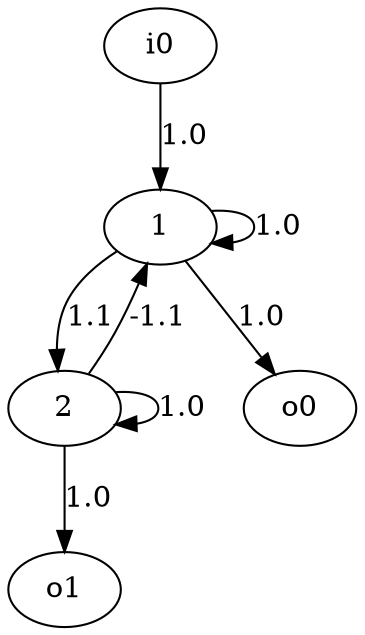 digraph G
{
  i0 -> 1 [label="1.0"];
  1 -> 1 [label="1.0"];
  1 -> 2 [label="1.1"];
  2 -> 1 [label="-1.1"];
  2 -> 2 [label="1.0"];
  1 -> o0 [label="1.0"];
  2 -> o1 [label="1.0"];
}
